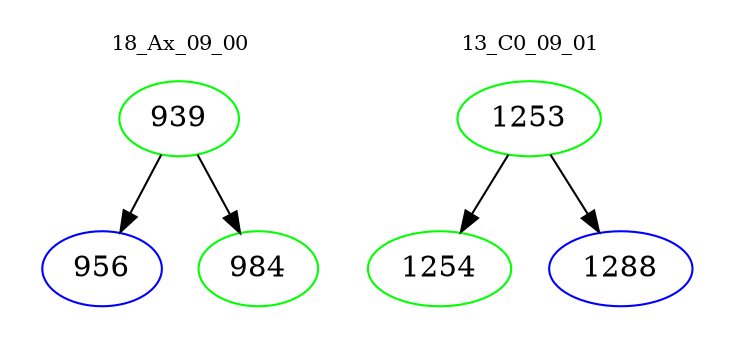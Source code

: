 digraph{
subgraph cluster_0 {
color = white
label = "18_Ax_09_00";
fontsize=10;
T0_939 [label="939", color="green"]
T0_939 -> T0_956 [color="black"]
T0_956 [label="956", color="blue"]
T0_939 -> T0_984 [color="black"]
T0_984 [label="984", color="green"]
}
subgraph cluster_1 {
color = white
label = "13_C0_09_01";
fontsize=10;
T1_1253 [label="1253", color="green"]
T1_1253 -> T1_1254 [color="black"]
T1_1254 [label="1254", color="green"]
T1_1253 -> T1_1288 [color="black"]
T1_1288 [label="1288", color="blue"]
}
}
